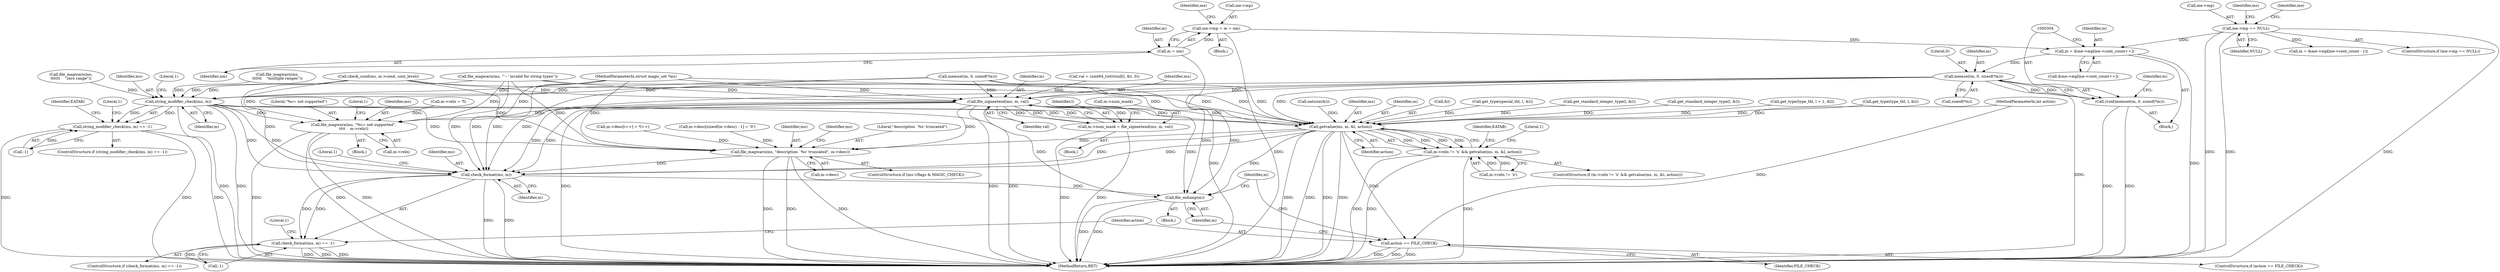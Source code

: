 digraph "0_file_4a284c89d6ef11aca34da65da7d673050a5ea320@API" {
"1000305" [label="(Call,memset(m, 0, sizeof(*m)))"];
"1000292" [label="(Call,m = &me->mp[me->cont_count++])"];
"1000190" [label="(Call,me->mp == NULL)"];
"1000278" [label="(Call,me->mp = m = nm)"];
"1000282" [label="(Call,m = nm)"];
"1000303" [label="(Call,(void)memset(m, 0, sizeof(*m)))"];
"1000973" [label="(Call,file_signextend(ms, m, val))"];
"1000969" [label="(Call,m->num_mask = file_signextend(ms, m, val))"];
"1001312" [label="(Call,file_magwarn(ms, \"%c= not supported\",\n\t\t\t\t    m->reln))"];
"1001401" [label="(Call,getvalue(ms, m, &l, action))"];
"1001395" [label="(Call,m->reln != 'x' && getvalue(ms, m, &l, action))"];
"1001498" [label="(Call,file_magwarn(ms, \"description `%s' truncated\", m->desc))"];
"1001513" [label="(Call,check_format(ms, m))"];
"1001512" [label="(Call,check_format(ms, m) == -1)"];
"1001526" [label="(Call,file_mdump(m))"];
"1001522" [label="(Call,action == FILE_CHECK)"];
"1001260" [label="(Call,string_modifier_check(ms, m))"];
"1001259" [label="(Call,string_modifier_check(ms, m) == -1)"];
"1001525" [label="(Block,)"];
"1001263" [label="(Call,-1)"];
"1001313" [label="(Identifier,ms)"];
"1001507" [label="(Identifier,ms)"];
"1001259" [label="(Call,string_modifier_check(ms, m) == -1)"];
"1000287" [label="(Identifier,me)"];
"1001261" [label="(Identifier,ms)"];
"1001500" [label="(Literal,\"description `%s' truncated\")"];
"1001291" [label="(Call,m->reln = *l)"];
"1000134" [label="(MethodParameterIn,int action)"];
"1001284" [label="(Identifier,EATAB)"];
"1000294" [label="(Call,&me->mp[me->cont_count++])"];
"1001515" [label="(Identifier,m)"];
"1000190" [label="(Call,me->mp == NULL)"];
"1000194" [label="(Identifier,NULL)"];
"1000856" [label="(Call,get_type(special_tbl, l, &l))"];
"1000188" [label="(Block,)"];
"1001501" [label="(Call,m->desc)"];
"1000777" [label="(Call,get_standard_integer_type(l, &l))"];
"1001260" [label="(Call,string_modifier_check(ms, m))"];
"1001454" [label="(Call,m->desc[i++] = *l++)"];
"1000819" [label="(Call,get_standard_integer_type(l, &l))"];
"1000215" [label="(Call,m = &me->mp[me->cont_count - 1])"];
"1001396" [label="(Call,m->reln != 'x')"];
"1000205" [label="(Identifier,me)"];
"1000279" [label="(Call,me->mp)"];
"1001531" [label="(Identifier,m)"];
"1001394" [label="(ControlStructure,if (m->reln != 'x' && getvalue(ms, m, &l, action)))"];
"1000759" [label="(Call,get_type(type_tbl, l + 1, &l))"];
"1000130" [label="(MethodParameterIn,struct magic_set *ms)"];
"1000283" [label="(Identifier,m)"];
"1001523" [label="(Identifier,action)"];
"1001314" [label="(Literal,\"%c= not supported\")"];
"1000278" [label="(Call,me->mp = m = nm)"];
"1001537" [label="(MethodReturn,RET)"];
"1000189" [label="(ControlStructure,if (me->mp == NULL))"];
"1001511" [label="(ControlStructure,if (check_format(ms, m) == -1))"];
"1001520" [label="(Literal,1)"];
"1000284" [label="(Identifier,nm)"];
"1000305" [label="(Call,memset(m, 0, sizeof(*m)))"];
"1000957" [label="(Call,val = (uint64_t)strtoull(l, &t, 0))"];
"1000292" [label="(Call,m = &me->mp[me->cont_count++])"];
"1001311" [label="(Block,)"];
"1001264" [label="(Literal,1)"];
"1001395" [label="(Call,m->reln != 'x' && getvalue(ms, m, &l, action))"];
"1001410" [label="(Identifier,EATAB)"];
"1000798" [label="(Call,get_type(type_tbl, l, &l))"];
"1000979" [label="(Identifier,l)"];
"1000974" [label="(Identifier,ms)"];
"1000977" [label="(Call,eatsize(&l))"];
"1001517" [label="(Literal,1)"];
"1001480" [label="(Call,m->desc[sizeof(m->desc) - 1] = '\0')"];
"1001267" [label="(Literal,1)"];
"1001499" [label="(Identifier,ms)"];
"1001402" [label="(Identifier,ms)"];
"1001403" [label="(Identifier,m)"];
"1000975" [label="(Identifier,m)"];
"1000257" [label="(Block,)"];
"1000303" [label="(Call,(void)memset(m, 0, sizeof(*m)))"];
"1000282" [label="(Call,m = nm)"];
"1001404" [label="(Call,&l)"];
"1000737" [label="(Call,check_cond(ms, m->cond, cont_level))"];
"1001498" [label="(Call,file_magwarn(ms, \"description `%s' truncated\", m->desc))"];
"1000293" [label="(Identifier,m)"];
"1001315" [label="(Call,m->reln)"];
"1000308" [label="(Call,sizeof(*m))"];
"1001522" [label="(Call,action == FILE_CHECK)"];
"1001401" [label="(Call,getvalue(ms, m, &l, action))"];
"1000191" [label="(Call,me->mp)"];
"1000969" [label="(Call,m->num_mask = file_signextend(ms, m, val))"];
"1001406" [label="(Identifier,action)"];
"1001514" [label="(Identifier,ms)"];
"1001516" [label="(Call,-1)"];
"1000313" [label="(Identifier,m)"];
"1000948" [label="(Block,)"];
"1001312" [label="(Call,file_magwarn(ms, \"%c= not supported\",\n\t\t\t\t    m->reln))"];
"1001262" [label="(Identifier,m)"];
"1001513" [label="(Call,check_format(ms, m))"];
"1000970" [label="(Call,m->num_mask)"];
"1000353" [label="(Call,memset(m, 0, sizeof(*m)))"];
"1001524" [label="(Identifier,FILE_CHECK)"];
"1000197" [label="(Identifier,ms)"];
"1000306" [label="(Identifier,m)"];
"1001409" [label="(Literal,1)"];
"1001512" [label="(Call,check_format(ms, m) == -1)"];
"1000973" [label="(Call,file_signextend(ms, m, val))"];
"1001021" [label="(Call,file_magwarn(ms,\n\t\t\t\t\t\t    \"multiple ranges\"))"];
"1001526" [label="(Call,file_mdump(m))"];
"1000976" [label="(Identifier,val)"];
"1001044" [label="(Call,file_magwarn(ms,\n\t\t\t\t\t\t    \"zero range\"))"];
"1000307" [label="(Literal,0)"];
"1001320" [label="(Literal,1)"];
"1001527" [label="(Identifier,m)"];
"1001492" [label="(ControlStructure,if (ms->flags & MAGIC_CHECK))"];
"1001258" [label="(ControlStructure,if (string_modifier_check(ms, m) == -1))"];
"1001521" [label="(ControlStructure,if (action == FILE_CHECK))"];
"1000910" [label="(Call,file_magwarn(ms, \"'~' invalid for string types\"))"];
"1000305" -> "1000303"  [label="AST: "];
"1000305" -> "1000308"  [label="CFG: "];
"1000306" -> "1000305"  [label="AST: "];
"1000307" -> "1000305"  [label="AST: "];
"1000308" -> "1000305"  [label="AST: "];
"1000303" -> "1000305"  [label="CFG: "];
"1000305" -> "1001537"  [label="DDG: "];
"1000305" -> "1000303"  [label="DDG: "];
"1000305" -> "1000303"  [label="DDG: "];
"1000292" -> "1000305"  [label="DDG: "];
"1000305" -> "1000973"  [label="DDG: "];
"1000305" -> "1001260"  [label="DDG: "];
"1000305" -> "1001401"  [label="DDG: "];
"1000305" -> "1001513"  [label="DDG: "];
"1000305" -> "1001526"  [label="DDG: "];
"1000292" -> "1000188"  [label="AST: "];
"1000292" -> "1000294"  [label="CFG: "];
"1000293" -> "1000292"  [label="AST: "];
"1000294" -> "1000292"  [label="AST: "];
"1000304" -> "1000292"  [label="CFG: "];
"1000292" -> "1001537"  [label="DDG: "];
"1000190" -> "1000292"  [label="DDG: "];
"1000278" -> "1000292"  [label="DDG: "];
"1000190" -> "1000189"  [label="AST: "];
"1000190" -> "1000194"  [label="CFG: "];
"1000191" -> "1000190"  [label="AST: "];
"1000194" -> "1000190"  [label="AST: "];
"1000197" -> "1000190"  [label="CFG: "];
"1000205" -> "1000190"  [label="CFG: "];
"1000190" -> "1001537"  [label="DDG: "];
"1000190" -> "1001537"  [label="DDG: "];
"1000190" -> "1001537"  [label="DDG: "];
"1000190" -> "1000215"  [label="DDG: "];
"1000278" -> "1000257"  [label="AST: "];
"1000278" -> "1000282"  [label="CFG: "];
"1000279" -> "1000278"  [label="AST: "];
"1000282" -> "1000278"  [label="AST: "];
"1000287" -> "1000278"  [label="CFG: "];
"1000278" -> "1001537"  [label="DDG: "];
"1000282" -> "1000278"  [label="DDG: "];
"1000282" -> "1000284"  [label="CFG: "];
"1000283" -> "1000282"  [label="AST: "];
"1000284" -> "1000282"  [label="AST: "];
"1000282" -> "1001537"  [label="DDG: "];
"1000303" -> "1000188"  [label="AST: "];
"1000304" -> "1000303"  [label="AST: "];
"1000313" -> "1000303"  [label="CFG: "];
"1000303" -> "1001537"  [label="DDG: "];
"1000303" -> "1001537"  [label="DDG: "];
"1000973" -> "1000969"  [label="AST: "];
"1000973" -> "1000976"  [label="CFG: "];
"1000974" -> "1000973"  [label="AST: "];
"1000975" -> "1000973"  [label="AST: "];
"1000976" -> "1000973"  [label="AST: "];
"1000969" -> "1000973"  [label="CFG: "];
"1000973" -> "1001537"  [label="DDG: "];
"1000973" -> "1001537"  [label="DDG: "];
"1000973" -> "1001537"  [label="DDG: "];
"1000973" -> "1000969"  [label="DDG: "];
"1000973" -> "1000969"  [label="DDG: "];
"1000973" -> "1000969"  [label="DDG: "];
"1000910" -> "1000973"  [label="DDG: "];
"1000737" -> "1000973"  [label="DDG: "];
"1000130" -> "1000973"  [label="DDG: "];
"1000353" -> "1000973"  [label="DDG: "];
"1000957" -> "1000973"  [label="DDG: "];
"1000973" -> "1001312"  [label="DDG: "];
"1000973" -> "1001401"  [label="DDG: "];
"1000973" -> "1001401"  [label="DDG: "];
"1000973" -> "1001498"  [label="DDG: "];
"1000973" -> "1001513"  [label="DDG: "];
"1000973" -> "1001513"  [label="DDG: "];
"1000973" -> "1001526"  [label="DDG: "];
"1000969" -> "1000948"  [label="AST: "];
"1000970" -> "1000969"  [label="AST: "];
"1000979" -> "1000969"  [label="CFG: "];
"1000969" -> "1001537"  [label="DDG: "];
"1000969" -> "1001537"  [label="DDG: "];
"1001312" -> "1001311"  [label="AST: "];
"1001312" -> "1001315"  [label="CFG: "];
"1001313" -> "1001312"  [label="AST: "];
"1001314" -> "1001312"  [label="AST: "];
"1001315" -> "1001312"  [label="AST: "];
"1001320" -> "1001312"  [label="CFG: "];
"1001312" -> "1001537"  [label="DDG: "];
"1001312" -> "1001537"  [label="DDG: "];
"1001312" -> "1001537"  [label="DDG: "];
"1000910" -> "1001312"  [label="DDG: "];
"1000737" -> "1001312"  [label="DDG: "];
"1001260" -> "1001312"  [label="DDG: "];
"1000130" -> "1001312"  [label="DDG: "];
"1001291" -> "1001312"  [label="DDG: "];
"1001401" -> "1001395"  [label="AST: "];
"1001401" -> "1001406"  [label="CFG: "];
"1001402" -> "1001401"  [label="AST: "];
"1001403" -> "1001401"  [label="AST: "];
"1001404" -> "1001401"  [label="AST: "];
"1001406" -> "1001401"  [label="AST: "];
"1001395" -> "1001401"  [label="CFG: "];
"1001401" -> "1001537"  [label="DDG: "];
"1001401" -> "1001537"  [label="DDG: "];
"1001401" -> "1001537"  [label="DDG: "];
"1001401" -> "1001537"  [label="DDG: "];
"1001401" -> "1001395"  [label="DDG: "];
"1001401" -> "1001395"  [label="DDG: "];
"1001401" -> "1001395"  [label="DDG: "];
"1001401" -> "1001395"  [label="DDG: "];
"1000910" -> "1001401"  [label="DDG: "];
"1000737" -> "1001401"  [label="DDG: "];
"1001260" -> "1001401"  [label="DDG: "];
"1001260" -> "1001401"  [label="DDG: "];
"1000130" -> "1001401"  [label="DDG: "];
"1000353" -> "1001401"  [label="DDG: "];
"1000856" -> "1001401"  [label="DDG: "];
"1000759" -> "1001401"  [label="DDG: "];
"1000798" -> "1001401"  [label="DDG: "];
"1000977" -> "1001401"  [label="DDG: "];
"1000777" -> "1001401"  [label="DDG: "];
"1000819" -> "1001401"  [label="DDG: "];
"1000134" -> "1001401"  [label="DDG: "];
"1001401" -> "1001498"  [label="DDG: "];
"1001401" -> "1001513"  [label="DDG: "];
"1001401" -> "1001513"  [label="DDG: "];
"1001401" -> "1001522"  [label="DDG: "];
"1001401" -> "1001526"  [label="DDG: "];
"1001395" -> "1001394"  [label="AST: "];
"1001395" -> "1001396"  [label="CFG: "];
"1001396" -> "1001395"  [label="AST: "];
"1001409" -> "1001395"  [label="CFG: "];
"1001410" -> "1001395"  [label="CFG: "];
"1001395" -> "1001537"  [label="DDG: "];
"1001395" -> "1001537"  [label="DDG: "];
"1001395" -> "1001537"  [label="DDG: "];
"1001396" -> "1001395"  [label="DDG: "];
"1001396" -> "1001395"  [label="DDG: "];
"1001498" -> "1001492"  [label="AST: "];
"1001498" -> "1001501"  [label="CFG: "];
"1001499" -> "1001498"  [label="AST: "];
"1001500" -> "1001498"  [label="AST: "];
"1001501" -> "1001498"  [label="AST: "];
"1001507" -> "1001498"  [label="CFG: "];
"1001498" -> "1001537"  [label="DDG: "];
"1001498" -> "1001537"  [label="DDG: "];
"1001498" -> "1001537"  [label="DDG: "];
"1000910" -> "1001498"  [label="DDG: "];
"1000737" -> "1001498"  [label="DDG: "];
"1001260" -> "1001498"  [label="DDG: "];
"1000130" -> "1001498"  [label="DDG: "];
"1001454" -> "1001498"  [label="DDG: "];
"1001480" -> "1001498"  [label="DDG: "];
"1001498" -> "1001513"  [label="DDG: "];
"1001513" -> "1001512"  [label="AST: "];
"1001513" -> "1001515"  [label="CFG: "];
"1001514" -> "1001513"  [label="AST: "];
"1001515" -> "1001513"  [label="AST: "];
"1001517" -> "1001513"  [label="CFG: "];
"1001513" -> "1001537"  [label="DDG: "];
"1001513" -> "1001537"  [label="DDG: "];
"1001513" -> "1001512"  [label="DDG: "];
"1001513" -> "1001512"  [label="DDG: "];
"1000910" -> "1001513"  [label="DDG: "];
"1000737" -> "1001513"  [label="DDG: "];
"1001260" -> "1001513"  [label="DDG: "];
"1001260" -> "1001513"  [label="DDG: "];
"1000130" -> "1001513"  [label="DDG: "];
"1000353" -> "1001513"  [label="DDG: "];
"1001513" -> "1001526"  [label="DDG: "];
"1001512" -> "1001511"  [label="AST: "];
"1001512" -> "1001516"  [label="CFG: "];
"1001516" -> "1001512"  [label="AST: "];
"1001520" -> "1001512"  [label="CFG: "];
"1001523" -> "1001512"  [label="CFG: "];
"1001512" -> "1001537"  [label="DDG: "];
"1001512" -> "1001537"  [label="DDG: "];
"1001512" -> "1001537"  [label="DDG: "];
"1001516" -> "1001512"  [label="DDG: "];
"1001526" -> "1001525"  [label="AST: "];
"1001526" -> "1001527"  [label="CFG: "];
"1001527" -> "1001526"  [label="AST: "];
"1001531" -> "1001526"  [label="CFG: "];
"1001526" -> "1001537"  [label="DDG: "];
"1001526" -> "1001537"  [label="DDG: "];
"1001260" -> "1001526"  [label="DDG: "];
"1000353" -> "1001526"  [label="DDG: "];
"1001522" -> "1001521"  [label="AST: "];
"1001522" -> "1001524"  [label="CFG: "];
"1001523" -> "1001522"  [label="AST: "];
"1001524" -> "1001522"  [label="AST: "];
"1001527" -> "1001522"  [label="CFG: "];
"1001531" -> "1001522"  [label="CFG: "];
"1001522" -> "1001537"  [label="DDG: "];
"1001522" -> "1001537"  [label="DDG: "];
"1001522" -> "1001537"  [label="DDG: "];
"1000134" -> "1001522"  [label="DDG: "];
"1001260" -> "1001259"  [label="AST: "];
"1001260" -> "1001262"  [label="CFG: "];
"1001261" -> "1001260"  [label="AST: "];
"1001262" -> "1001260"  [label="AST: "];
"1001264" -> "1001260"  [label="CFG: "];
"1001260" -> "1001537"  [label="DDG: "];
"1001260" -> "1001537"  [label="DDG: "];
"1001260" -> "1001259"  [label="DDG: "];
"1001260" -> "1001259"  [label="DDG: "];
"1001044" -> "1001260"  [label="DDG: "];
"1000910" -> "1001260"  [label="DDG: "];
"1000737" -> "1001260"  [label="DDG: "];
"1001021" -> "1001260"  [label="DDG: "];
"1000130" -> "1001260"  [label="DDG: "];
"1000353" -> "1001260"  [label="DDG: "];
"1001259" -> "1001258"  [label="AST: "];
"1001259" -> "1001263"  [label="CFG: "];
"1001263" -> "1001259"  [label="AST: "];
"1001267" -> "1001259"  [label="CFG: "];
"1001284" -> "1001259"  [label="CFG: "];
"1001259" -> "1001537"  [label="DDG: "];
"1001259" -> "1001537"  [label="DDG: "];
"1001259" -> "1001537"  [label="DDG: "];
"1001263" -> "1001259"  [label="DDG: "];
}
